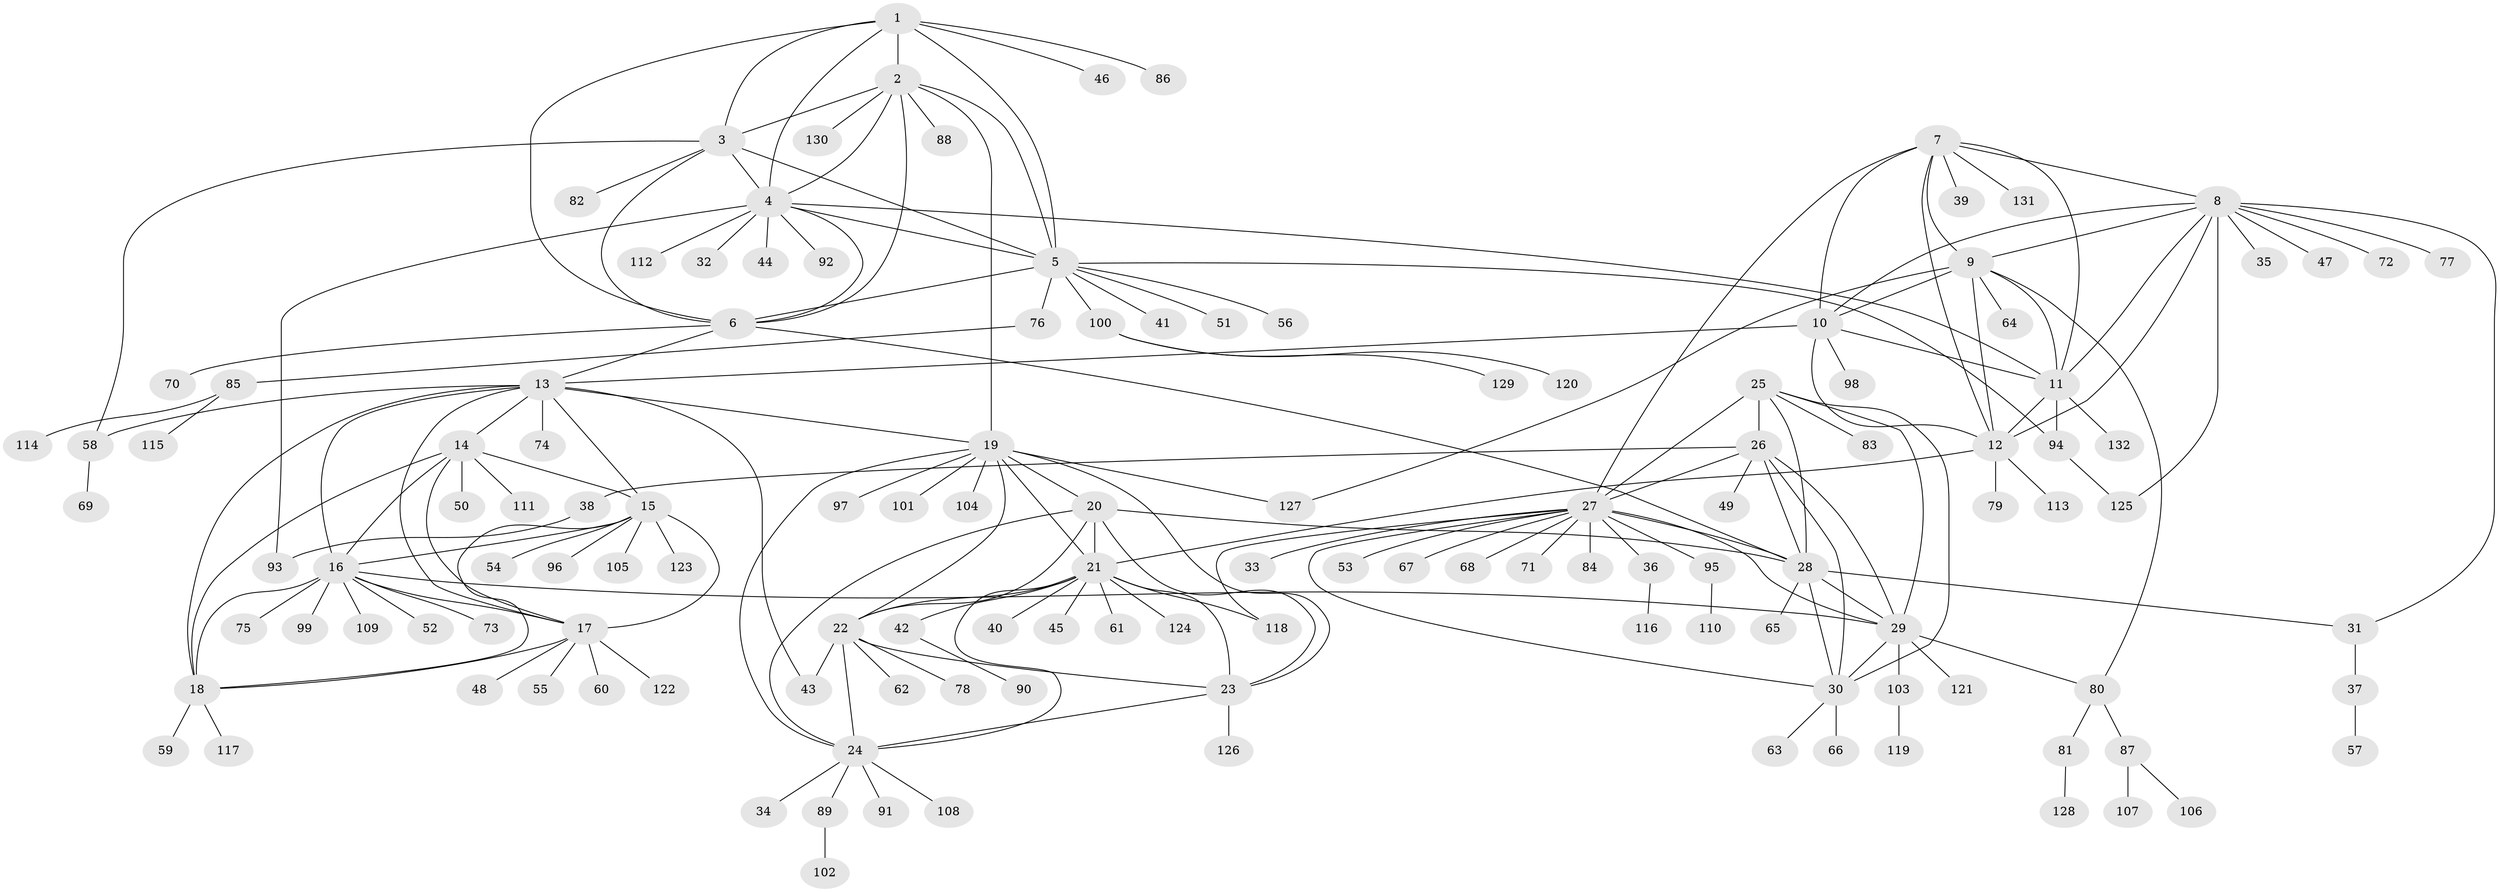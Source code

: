 // coarse degree distribution, {6: 0.125, 7: 0.1, 10: 0.0625, 11: 0.0125, 5: 0.05, 14: 0.0125, 8: 0.025, 3: 0.025, 2: 0.1, 1: 0.4875}
// Generated by graph-tools (version 1.1) at 2025/52/03/04/25 22:52:10]
// undirected, 132 vertices, 196 edges
graph export_dot {
  node [color=gray90,style=filled];
  1;
  2;
  3;
  4;
  5;
  6;
  7;
  8;
  9;
  10;
  11;
  12;
  13;
  14;
  15;
  16;
  17;
  18;
  19;
  20;
  21;
  22;
  23;
  24;
  25;
  26;
  27;
  28;
  29;
  30;
  31;
  32;
  33;
  34;
  35;
  36;
  37;
  38;
  39;
  40;
  41;
  42;
  43;
  44;
  45;
  46;
  47;
  48;
  49;
  50;
  51;
  52;
  53;
  54;
  55;
  56;
  57;
  58;
  59;
  60;
  61;
  62;
  63;
  64;
  65;
  66;
  67;
  68;
  69;
  70;
  71;
  72;
  73;
  74;
  75;
  76;
  77;
  78;
  79;
  80;
  81;
  82;
  83;
  84;
  85;
  86;
  87;
  88;
  89;
  90;
  91;
  92;
  93;
  94;
  95;
  96;
  97;
  98;
  99;
  100;
  101;
  102;
  103;
  104;
  105;
  106;
  107;
  108;
  109;
  110;
  111;
  112;
  113;
  114;
  115;
  116;
  117;
  118;
  119;
  120;
  121;
  122;
  123;
  124;
  125;
  126;
  127;
  128;
  129;
  130;
  131;
  132;
  1 -- 2;
  1 -- 3;
  1 -- 4;
  1 -- 5;
  1 -- 6;
  1 -- 46;
  1 -- 86;
  2 -- 3;
  2 -- 4;
  2 -- 5;
  2 -- 6;
  2 -- 19;
  2 -- 88;
  2 -- 130;
  3 -- 4;
  3 -- 5;
  3 -- 6;
  3 -- 58;
  3 -- 82;
  4 -- 5;
  4 -- 6;
  4 -- 11;
  4 -- 32;
  4 -- 44;
  4 -- 92;
  4 -- 93;
  4 -- 112;
  5 -- 6;
  5 -- 41;
  5 -- 51;
  5 -- 56;
  5 -- 76;
  5 -- 94;
  5 -- 100;
  6 -- 13;
  6 -- 28;
  6 -- 70;
  7 -- 8;
  7 -- 9;
  7 -- 10;
  7 -- 11;
  7 -- 12;
  7 -- 27;
  7 -- 39;
  7 -- 131;
  8 -- 9;
  8 -- 10;
  8 -- 11;
  8 -- 12;
  8 -- 31;
  8 -- 35;
  8 -- 47;
  8 -- 72;
  8 -- 77;
  8 -- 125;
  9 -- 10;
  9 -- 11;
  9 -- 12;
  9 -- 64;
  9 -- 80;
  9 -- 127;
  10 -- 11;
  10 -- 12;
  10 -- 13;
  10 -- 98;
  11 -- 12;
  11 -- 94;
  11 -- 132;
  12 -- 21;
  12 -- 79;
  12 -- 113;
  13 -- 14;
  13 -- 15;
  13 -- 16;
  13 -- 17;
  13 -- 18;
  13 -- 19;
  13 -- 43;
  13 -- 58;
  13 -- 74;
  14 -- 15;
  14 -- 16;
  14 -- 17;
  14 -- 18;
  14 -- 50;
  14 -- 111;
  15 -- 16;
  15 -- 17;
  15 -- 18;
  15 -- 54;
  15 -- 96;
  15 -- 105;
  15 -- 123;
  16 -- 17;
  16 -- 18;
  16 -- 29;
  16 -- 52;
  16 -- 73;
  16 -- 75;
  16 -- 99;
  16 -- 109;
  17 -- 18;
  17 -- 48;
  17 -- 55;
  17 -- 60;
  17 -- 122;
  18 -- 59;
  18 -- 117;
  19 -- 20;
  19 -- 21;
  19 -- 22;
  19 -- 23;
  19 -- 24;
  19 -- 97;
  19 -- 101;
  19 -- 104;
  19 -- 127;
  20 -- 21;
  20 -- 22;
  20 -- 23;
  20 -- 24;
  20 -- 28;
  21 -- 22;
  21 -- 23;
  21 -- 24;
  21 -- 40;
  21 -- 42;
  21 -- 45;
  21 -- 61;
  21 -- 118;
  21 -- 124;
  22 -- 23;
  22 -- 24;
  22 -- 43;
  22 -- 62;
  22 -- 78;
  23 -- 24;
  23 -- 126;
  24 -- 34;
  24 -- 89;
  24 -- 91;
  24 -- 108;
  25 -- 26;
  25 -- 27;
  25 -- 28;
  25 -- 29;
  25 -- 30;
  25 -- 83;
  26 -- 27;
  26 -- 28;
  26 -- 29;
  26 -- 30;
  26 -- 38;
  26 -- 49;
  27 -- 28;
  27 -- 29;
  27 -- 30;
  27 -- 33;
  27 -- 36;
  27 -- 53;
  27 -- 67;
  27 -- 68;
  27 -- 71;
  27 -- 84;
  27 -- 95;
  27 -- 118;
  28 -- 29;
  28 -- 30;
  28 -- 31;
  28 -- 65;
  29 -- 30;
  29 -- 80;
  29 -- 103;
  29 -- 121;
  30 -- 63;
  30 -- 66;
  31 -- 37;
  36 -- 116;
  37 -- 57;
  38 -- 93;
  42 -- 90;
  58 -- 69;
  76 -- 85;
  80 -- 81;
  80 -- 87;
  81 -- 128;
  85 -- 114;
  85 -- 115;
  87 -- 106;
  87 -- 107;
  89 -- 102;
  94 -- 125;
  95 -- 110;
  100 -- 120;
  100 -- 129;
  103 -- 119;
}

